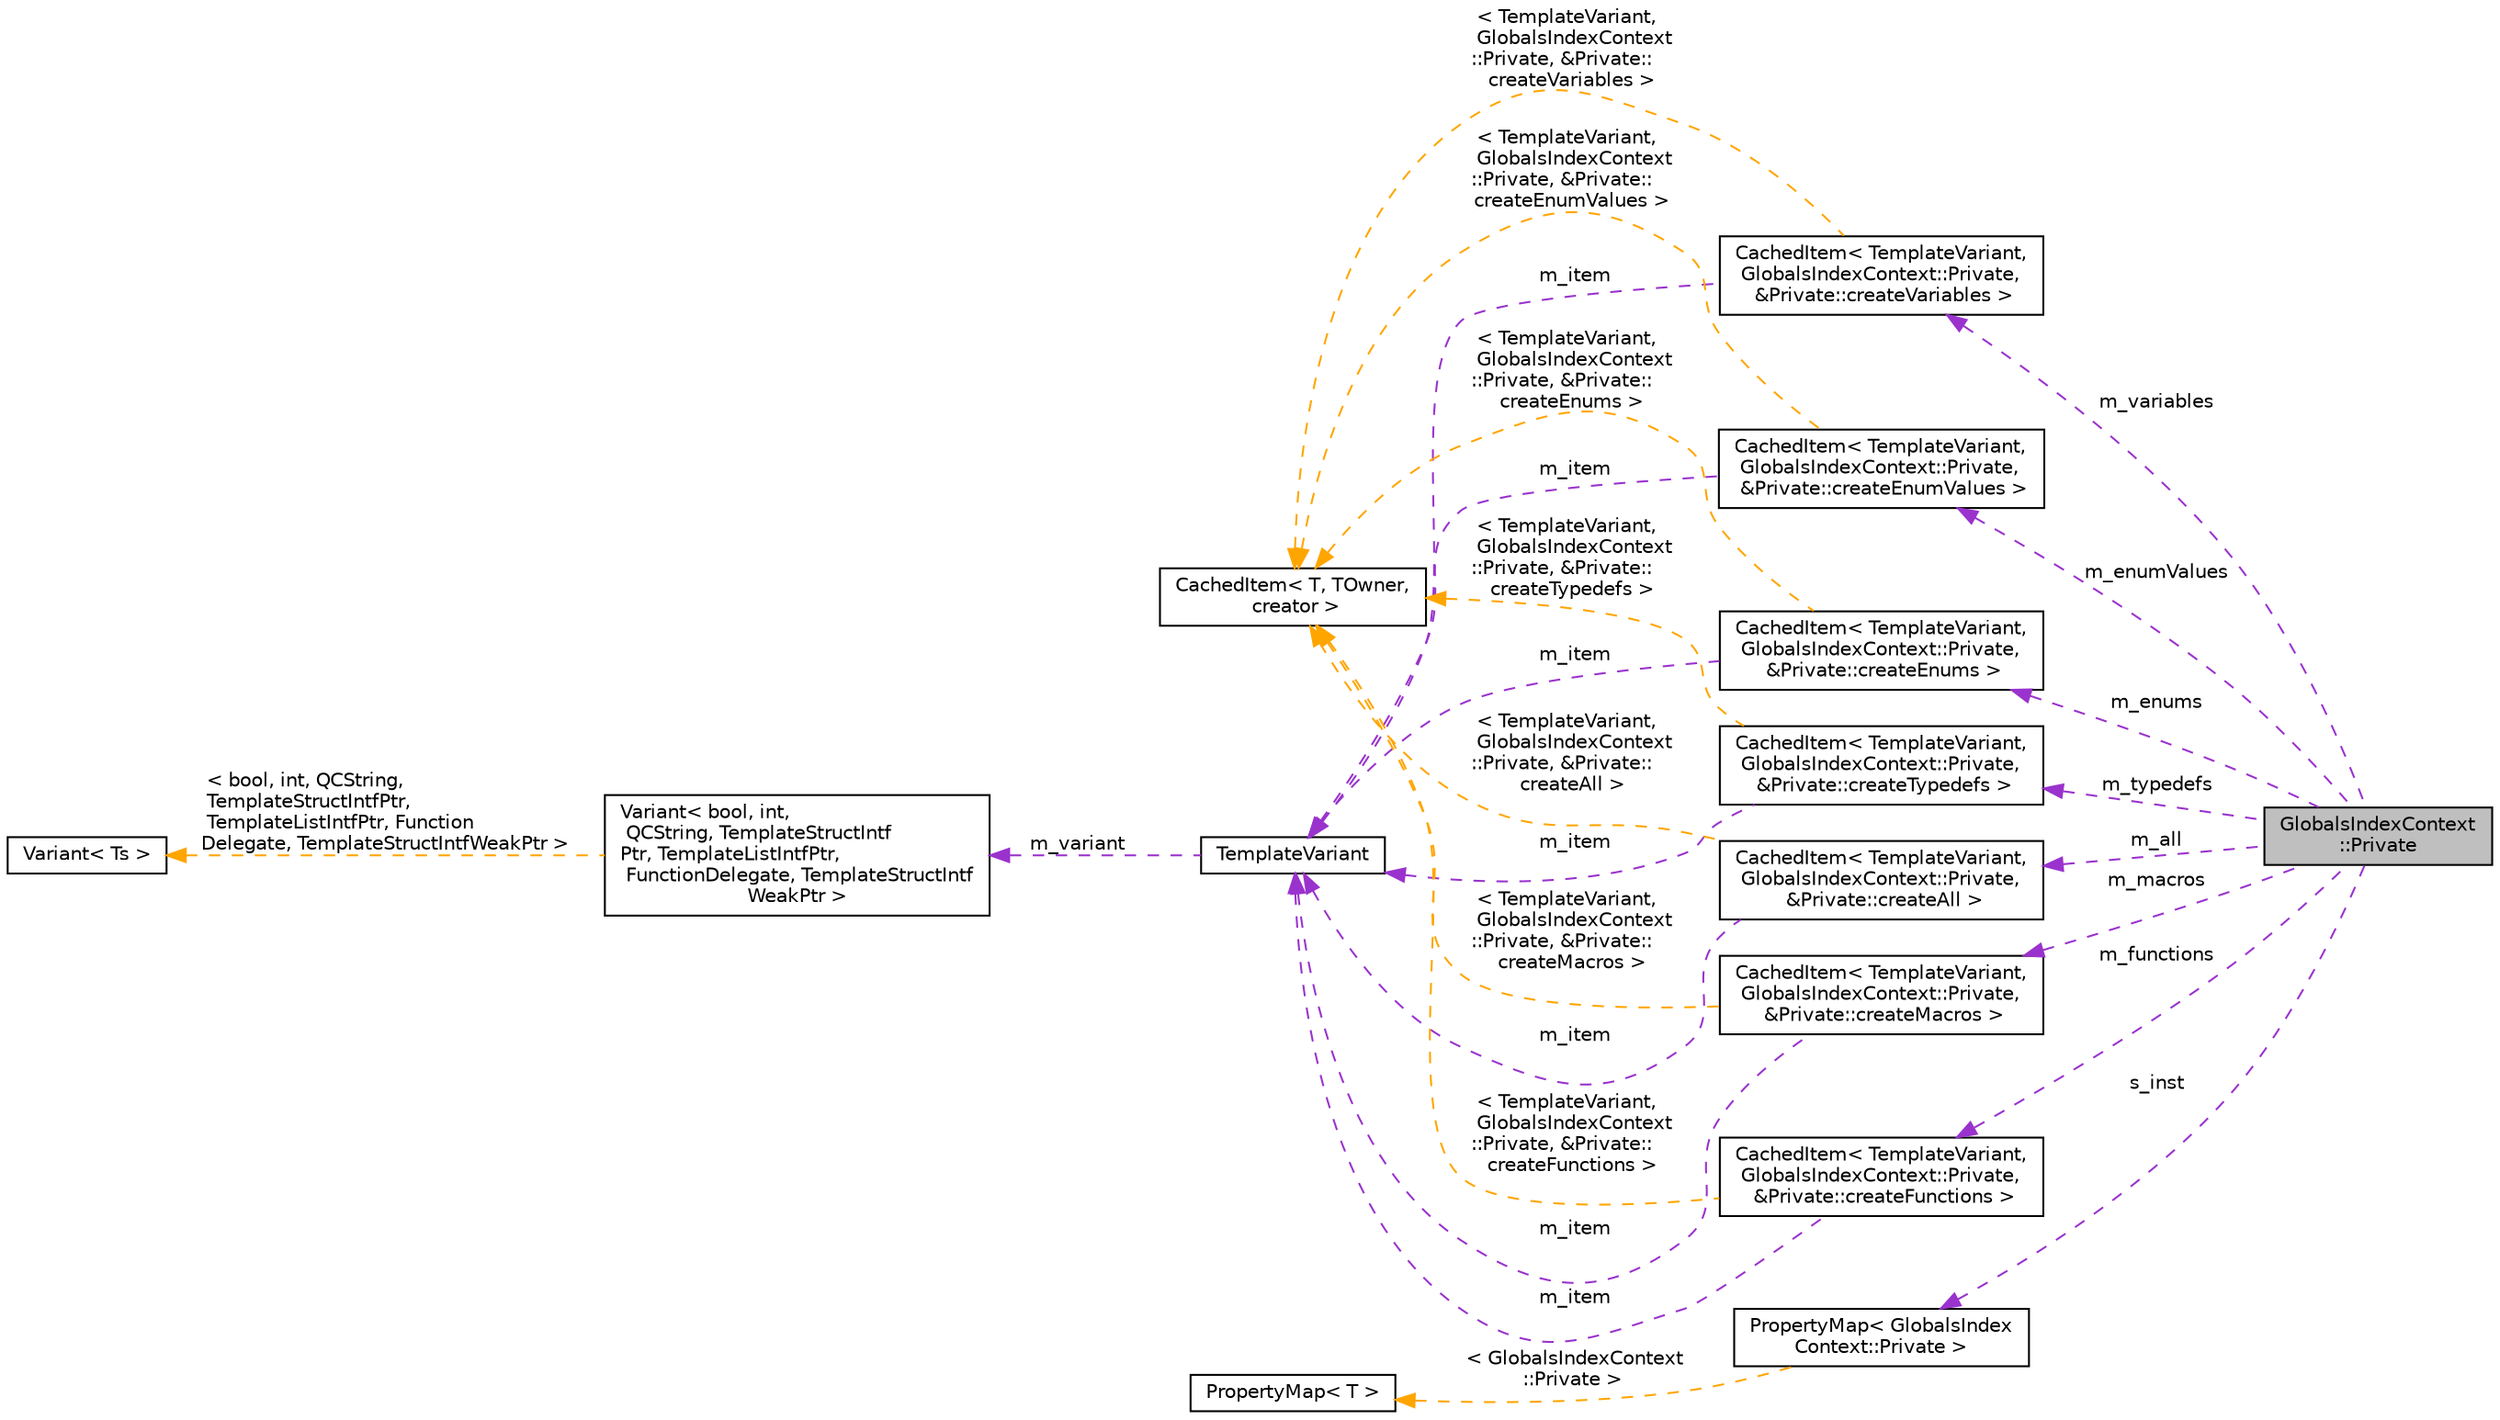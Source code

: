 digraph "GlobalsIndexContext::Private"
{
 // INTERACTIVE_SVG=YES
 // LATEX_PDF_SIZE
  edge [fontname="Helvetica",fontsize="10",labelfontname="Helvetica",labelfontsize="10"];
  node [fontname="Helvetica",fontsize="10",shape=record];
  rankdir="LR";
  Node1 [label="GlobalsIndexContext\l::Private",height=0.2,width=0.4,color="black", fillcolor="grey75", style="filled", fontcolor="black",tooltip=" "];
  Node2 -> Node1 [dir="back",color="darkorchid3",fontsize="10",style="dashed",label=" m_functions" ,fontname="Helvetica"];
  Node2 [label="CachedItem\< TemplateVariant,\l GlobalsIndexContext::Private,\l &Private::createFunctions \>",height=0.2,width=0.4,color="black", fillcolor="white", style="filled",URL="$d7/dc1/class_cached_item.html",tooltip=" "];
  Node3 -> Node2 [dir="back",color="darkorchid3",fontsize="10",style="dashed",label=" m_item" ,fontname="Helvetica"];
  Node3 [label="TemplateVariant",height=0.2,width=0.4,color="black", fillcolor="white", style="filled",URL="$d1/dba/class_template_variant.html",tooltip="Variant type which can hold one value of a fixed set of types."];
  Node4 -> Node3 [dir="back",color="darkorchid3",fontsize="10",style="dashed",label=" m_variant" ,fontname="Helvetica"];
  Node4 [label="Variant\< bool, int,\l QCString, TemplateStructIntf\lPtr, TemplateListIntfPtr,\l FunctionDelegate, TemplateStructIntf\lWeakPtr \>",height=0.2,width=0.4,color="black", fillcolor="white", style="filled",URL="$de/d1e/struct_variant.html",tooltip=" "];
  Node5 -> Node4 [dir="back",color="orange",fontsize="10",style="dashed",label=" \< bool, int, QCString,\l TemplateStructIntfPtr,\l TemplateListIntfPtr, Function\lDelegate, TemplateStructIntfWeakPtr \>" ,fontname="Helvetica"];
  Node5 [label="Variant\< Ts \>",height=0.2,width=0.4,color="black", fillcolor="white", style="filled",URL="$de/d1e/struct_variant.html",tooltip="Implementation of a variant container (similar to C++17's std::variant)."];
  Node6 -> Node2 [dir="back",color="orange",fontsize="10",style="dashed",label=" \< TemplateVariant,\l GlobalsIndexContext\l::Private, &Private::\lcreateFunctions \>" ,fontname="Helvetica"];
  Node6 [label="CachedItem\< T, TOwner,\l creator \>",height=0.2,width=0.4,color="black", fillcolor="white", style="filled",URL="$d7/dc1/class_cached_item.html",tooltip="Wrapper for data that needs to be cached."];
  Node7 -> Node1 [dir="back",color="darkorchid3",fontsize="10",style="dashed",label=" m_typedefs" ,fontname="Helvetica"];
  Node7 [label="CachedItem\< TemplateVariant,\l GlobalsIndexContext::Private,\l &Private::createTypedefs \>",height=0.2,width=0.4,color="black", fillcolor="white", style="filled",URL="$d7/dc1/class_cached_item.html",tooltip=" "];
  Node3 -> Node7 [dir="back",color="darkorchid3",fontsize="10",style="dashed",label=" m_item" ,fontname="Helvetica"];
  Node6 -> Node7 [dir="back",color="orange",fontsize="10",style="dashed",label=" \< TemplateVariant,\l GlobalsIndexContext\l::Private, &Private::\lcreateTypedefs \>" ,fontname="Helvetica"];
  Node8 -> Node1 [dir="back",color="darkorchid3",fontsize="10",style="dashed",label=" m_variables" ,fontname="Helvetica"];
  Node8 [label="CachedItem\< TemplateVariant,\l GlobalsIndexContext::Private,\l &Private::createVariables \>",height=0.2,width=0.4,color="black", fillcolor="white", style="filled",URL="$d7/dc1/class_cached_item.html",tooltip=" "];
  Node3 -> Node8 [dir="back",color="darkorchid3",fontsize="10",style="dashed",label=" m_item" ,fontname="Helvetica"];
  Node6 -> Node8 [dir="back",color="orange",fontsize="10",style="dashed",label=" \< TemplateVariant,\l GlobalsIndexContext\l::Private, &Private::\lcreateVariables \>" ,fontname="Helvetica"];
  Node9 -> Node1 [dir="back",color="darkorchid3",fontsize="10",style="dashed",label=" m_all" ,fontname="Helvetica"];
  Node9 [label="CachedItem\< TemplateVariant,\l GlobalsIndexContext::Private,\l &Private::createAll \>",height=0.2,width=0.4,color="black", fillcolor="white", style="filled",URL="$d7/dc1/class_cached_item.html",tooltip=" "];
  Node3 -> Node9 [dir="back",color="darkorchid3",fontsize="10",style="dashed",label=" m_item" ,fontname="Helvetica"];
  Node6 -> Node9 [dir="back",color="orange",fontsize="10",style="dashed",label=" \< TemplateVariant,\l GlobalsIndexContext\l::Private, &Private::\lcreateAll \>" ,fontname="Helvetica"];
  Node10 -> Node1 [dir="back",color="darkorchid3",fontsize="10",style="dashed",label=" s_inst" ,fontname="Helvetica"];
  Node10 [label="PropertyMap\< GlobalsIndex\lContext::Private \>",height=0.2,width=0.4,color="black", fillcolor="white", style="filled",URL="$d5/dbf/class_property_map.html",tooltip=" "];
  Node11 -> Node10 [dir="back",color="orange",fontsize="10",style="dashed",label=" \< GlobalsIndexContext\l::Private \>" ,fontname="Helvetica"];
  Node11 [label="PropertyMap\< T \>",height=0.2,width=0.4,color="black", fillcolor="white", style="filled",URL="$d5/dbf/class_property_map.html",tooltip="Class representing a mapping of properties and the corresponding getter function."];
  Node12 -> Node1 [dir="back",color="darkorchid3",fontsize="10",style="dashed",label=" m_enums" ,fontname="Helvetica"];
  Node12 [label="CachedItem\< TemplateVariant,\l GlobalsIndexContext::Private,\l &Private::createEnums \>",height=0.2,width=0.4,color="black", fillcolor="white", style="filled",URL="$d7/dc1/class_cached_item.html",tooltip=" "];
  Node3 -> Node12 [dir="back",color="darkorchid3",fontsize="10",style="dashed",label=" m_item" ,fontname="Helvetica"];
  Node6 -> Node12 [dir="back",color="orange",fontsize="10",style="dashed",label=" \< TemplateVariant,\l GlobalsIndexContext\l::Private, &Private::\lcreateEnums \>" ,fontname="Helvetica"];
  Node13 -> Node1 [dir="back",color="darkorchid3",fontsize="10",style="dashed",label=" m_macros" ,fontname="Helvetica"];
  Node13 [label="CachedItem\< TemplateVariant,\l GlobalsIndexContext::Private,\l &Private::createMacros \>",height=0.2,width=0.4,color="black", fillcolor="white", style="filled",URL="$d7/dc1/class_cached_item.html",tooltip=" "];
  Node3 -> Node13 [dir="back",color="darkorchid3",fontsize="10",style="dashed",label=" m_item" ,fontname="Helvetica"];
  Node6 -> Node13 [dir="back",color="orange",fontsize="10",style="dashed",label=" \< TemplateVariant,\l GlobalsIndexContext\l::Private, &Private::\lcreateMacros \>" ,fontname="Helvetica"];
  Node14 -> Node1 [dir="back",color="darkorchid3",fontsize="10",style="dashed",label=" m_enumValues" ,fontname="Helvetica"];
  Node14 [label="CachedItem\< TemplateVariant,\l GlobalsIndexContext::Private,\l &Private::createEnumValues \>",height=0.2,width=0.4,color="black", fillcolor="white", style="filled",URL="$d7/dc1/class_cached_item.html",tooltip=" "];
  Node3 -> Node14 [dir="back",color="darkorchid3",fontsize="10",style="dashed",label=" m_item" ,fontname="Helvetica"];
  Node6 -> Node14 [dir="back",color="orange",fontsize="10",style="dashed",label=" \< TemplateVariant,\l GlobalsIndexContext\l::Private, &Private::\lcreateEnumValues \>" ,fontname="Helvetica"];
}
